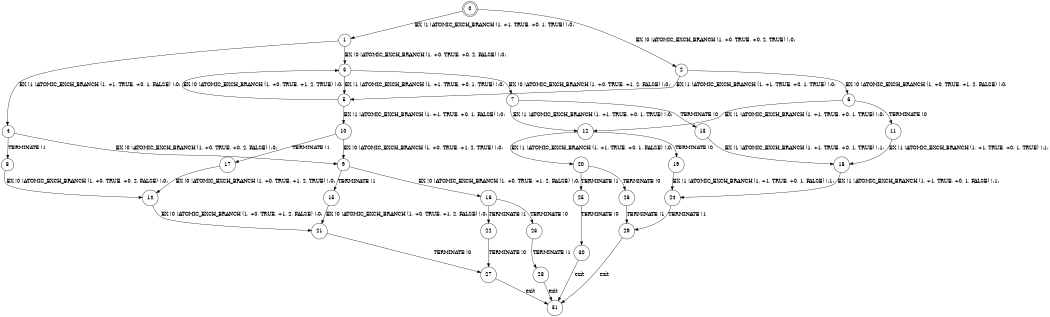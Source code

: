 digraph BCG {
size = "7, 10.5";
center = TRUE;
node [shape = circle];
0 [peripheries = 2];
0 -> 1 [label = "EX !1 !ATOMIC_EXCH_BRANCH (1, +1, TRUE, +0, 1, TRUE) !:0:"];
0 -> 2 [label = "EX !0 !ATOMIC_EXCH_BRANCH (1, +0, TRUE, +0, 2, TRUE) !:0:"];
1 -> 3 [label = "EX !0 !ATOMIC_EXCH_BRANCH (1, +0, TRUE, +0, 2, FALSE) !:0:"];
1 -> 4 [label = "EX !1 !ATOMIC_EXCH_BRANCH (1, +1, TRUE, +0, 1, FALSE) !:0:"];
2 -> 5 [label = "EX !1 !ATOMIC_EXCH_BRANCH (1, +1, TRUE, +0, 1, TRUE) !:0:"];
2 -> 6 [label = "EX !0 !ATOMIC_EXCH_BRANCH (1, +0, TRUE, +1, 2, FALSE) !:0:"];
3 -> 5 [label = "EX !1 !ATOMIC_EXCH_BRANCH (1, +1, TRUE, +0, 1, TRUE) !:0:"];
3 -> 7 [label = "EX !0 !ATOMIC_EXCH_BRANCH (1, +0, TRUE, +1, 2, FALSE) !:0:"];
4 -> 8 [label = "TERMINATE !1"];
4 -> 9 [label = "EX !0 !ATOMIC_EXCH_BRANCH (1, +0, TRUE, +0, 2, FALSE) !:0:"];
5 -> 10 [label = "EX !1 !ATOMIC_EXCH_BRANCH (1, +1, TRUE, +0, 1, FALSE) !:0:"];
5 -> 3 [label = "EX !0 !ATOMIC_EXCH_BRANCH (1, +0, TRUE, +1, 2, TRUE) !:0:"];
6 -> 11 [label = "TERMINATE !0"];
6 -> 12 [label = "EX !1 !ATOMIC_EXCH_BRANCH (1, +1, TRUE, +0, 1, TRUE) !:0:"];
7 -> 13 [label = "TERMINATE !0"];
7 -> 12 [label = "EX !1 !ATOMIC_EXCH_BRANCH (1, +1, TRUE, +0, 1, TRUE) !:0:"];
8 -> 14 [label = "EX !0 !ATOMIC_EXCH_BRANCH (1, +0, TRUE, +0, 2, FALSE) !:0:"];
9 -> 15 [label = "TERMINATE !1"];
9 -> 16 [label = "EX !0 !ATOMIC_EXCH_BRANCH (1, +0, TRUE, +1, 2, FALSE) !:0:"];
10 -> 17 [label = "TERMINATE !1"];
10 -> 9 [label = "EX !0 !ATOMIC_EXCH_BRANCH (1, +0, TRUE, +1, 2, TRUE) !:0:"];
11 -> 18 [label = "EX !1 !ATOMIC_EXCH_BRANCH (1, +1, TRUE, +0, 1, TRUE) !:1:"];
12 -> 19 [label = "TERMINATE !0"];
12 -> 20 [label = "EX !1 !ATOMIC_EXCH_BRANCH (1, +1, TRUE, +0, 1, FALSE) !:0:"];
13 -> 18 [label = "EX !1 !ATOMIC_EXCH_BRANCH (1, +1, TRUE, +0, 1, TRUE) !:1:"];
14 -> 21 [label = "EX !0 !ATOMIC_EXCH_BRANCH (1, +0, TRUE, +1, 2, FALSE) !:0:"];
15 -> 21 [label = "EX !0 !ATOMIC_EXCH_BRANCH (1, +0, TRUE, +1, 2, FALSE) !:0:"];
16 -> 22 [label = "TERMINATE !1"];
16 -> 23 [label = "TERMINATE !0"];
17 -> 14 [label = "EX !0 !ATOMIC_EXCH_BRANCH (1, +0, TRUE, +1, 2, TRUE) !:0:"];
18 -> 24 [label = "EX !1 !ATOMIC_EXCH_BRANCH (1, +1, TRUE, +0, 1, FALSE) !:1:"];
19 -> 24 [label = "EX !1 !ATOMIC_EXCH_BRANCH (1, +1, TRUE, +0, 1, FALSE) !:1:"];
20 -> 25 [label = "TERMINATE !1"];
20 -> 26 [label = "TERMINATE !0"];
21 -> 27 [label = "TERMINATE !0"];
22 -> 27 [label = "TERMINATE !0"];
23 -> 28 [label = "TERMINATE !1"];
24 -> 29 [label = "TERMINATE !1"];
25 -> 30 [label = "TERMINATE !0"];
26 -> 29 [label = "TERMINATE !1"];
27 -> 31 [label = "exit"];
28 -> 31 [label = "exit"];
29 -> 31 [label = "exit"];
30 -> 31 [label = "exit"];
}
